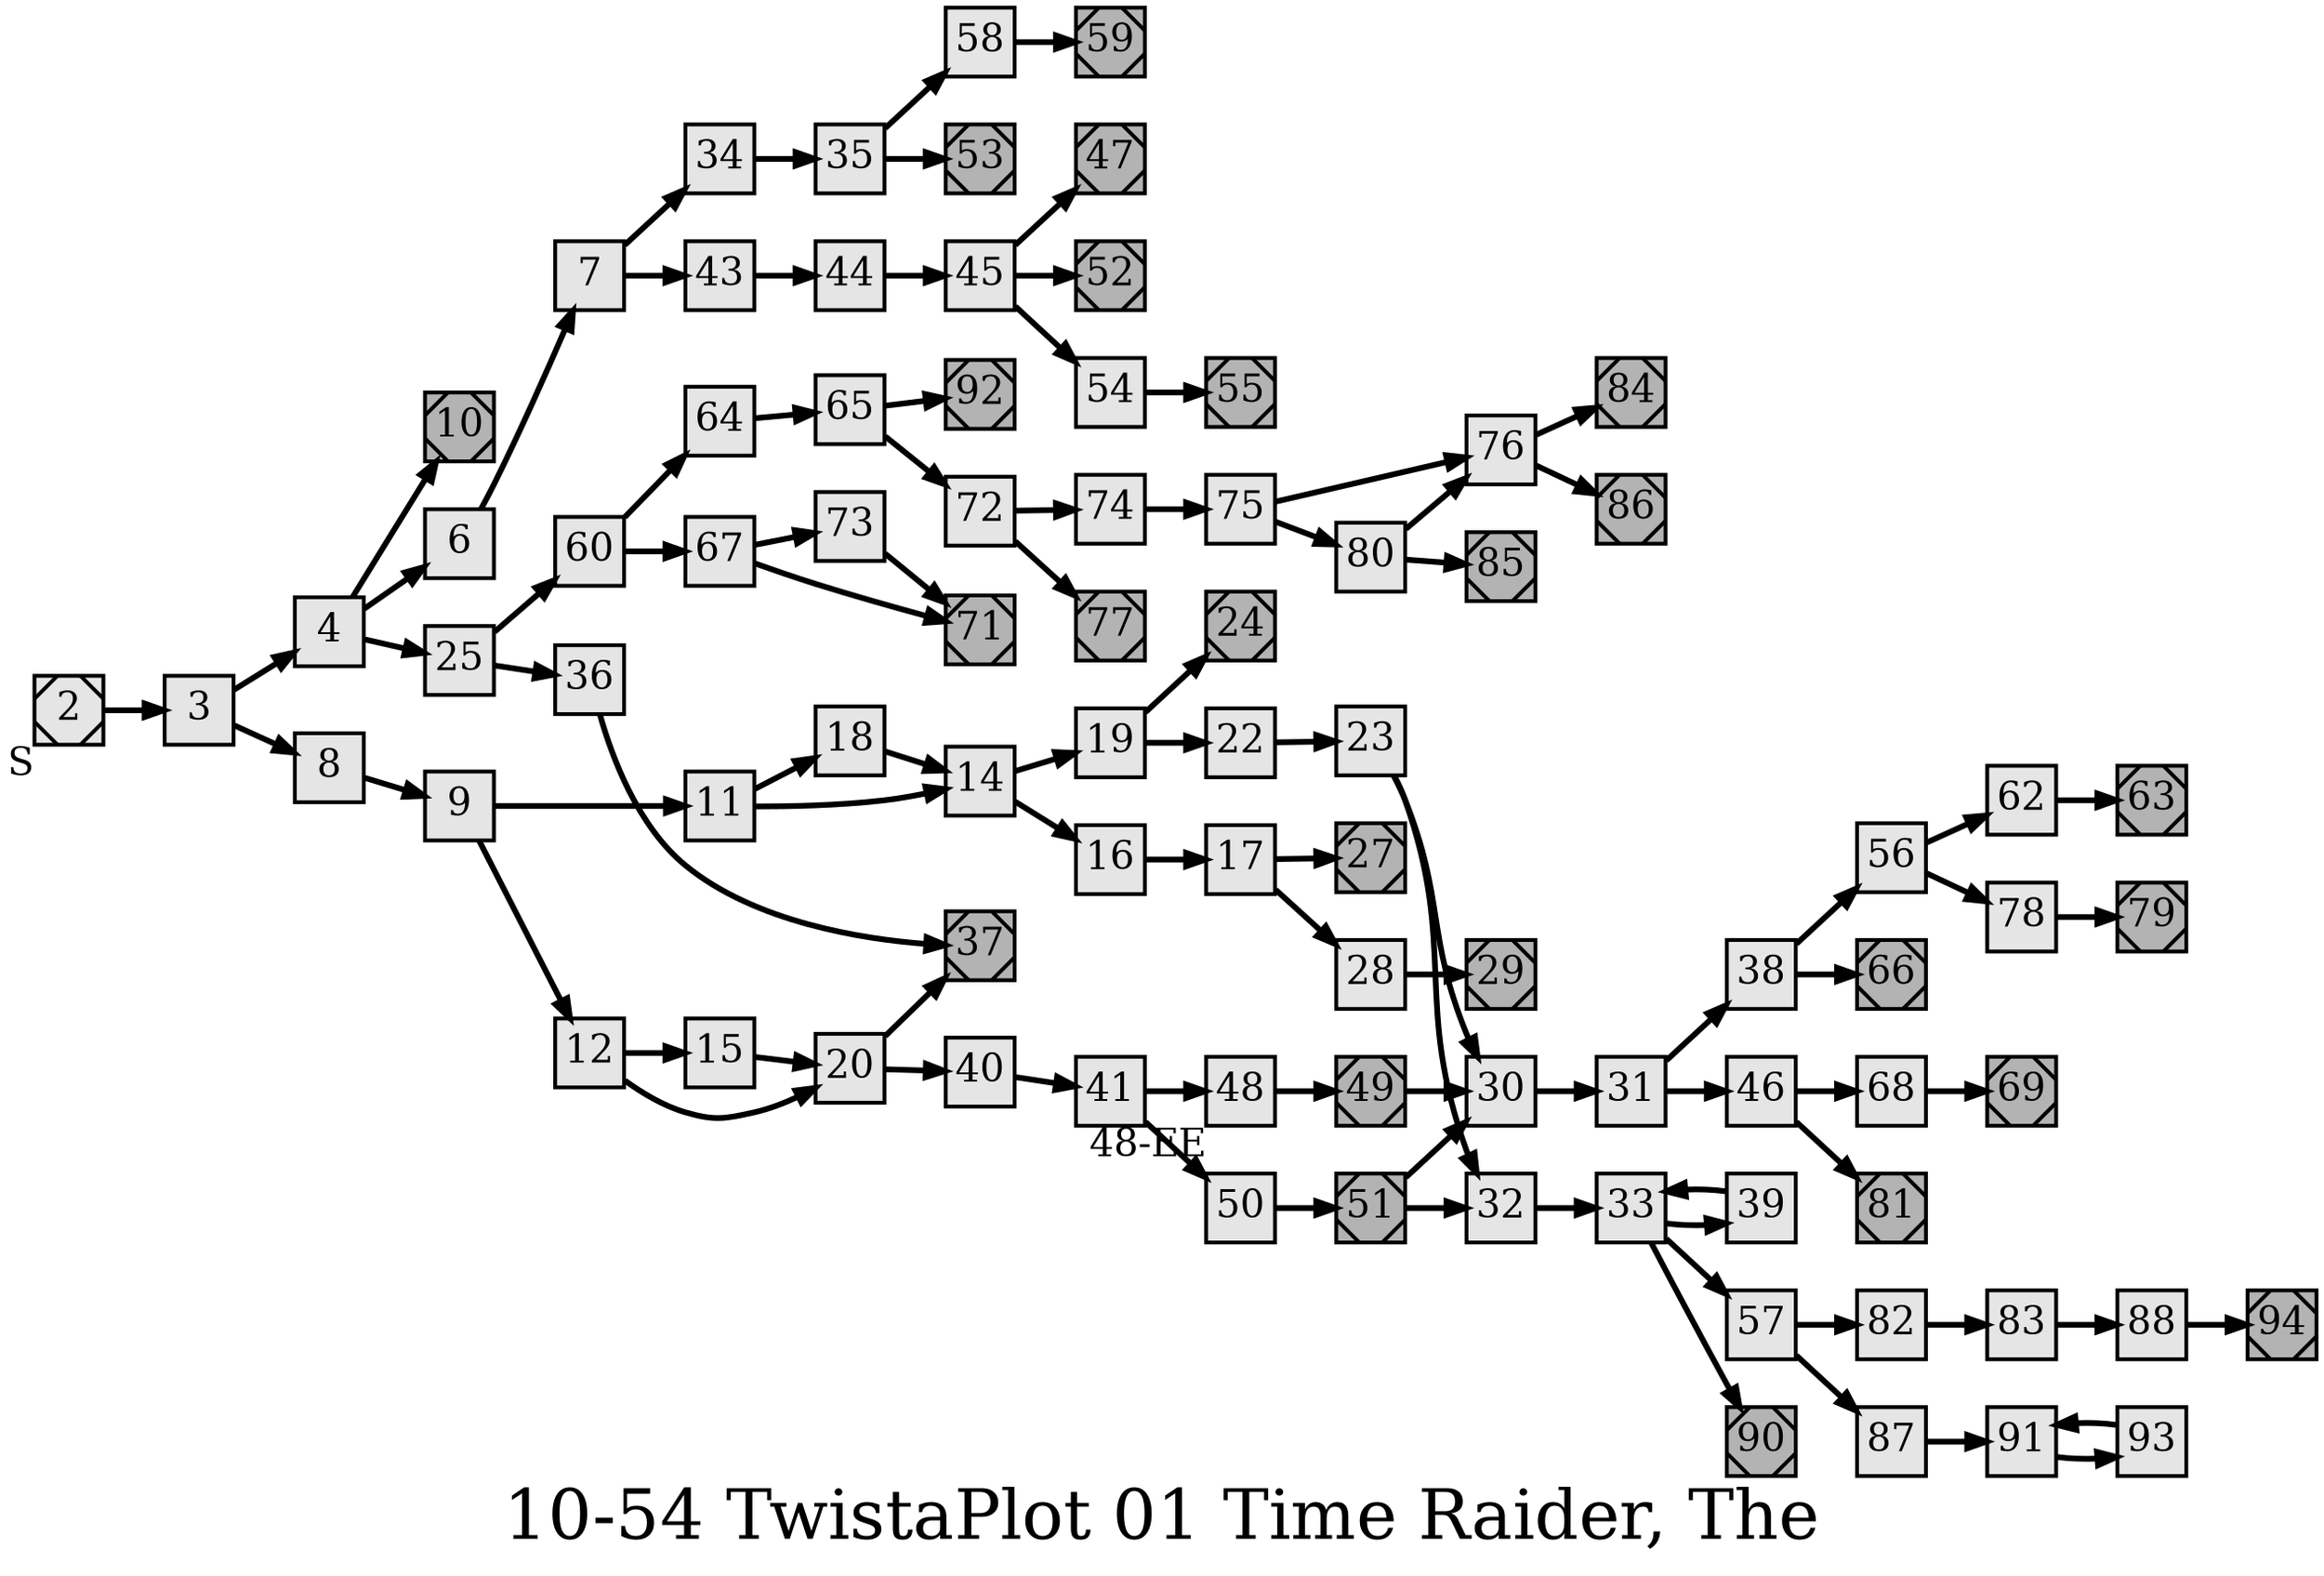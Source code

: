 digraph g{
  graph [ label="10-54 TwistaPlot 01 Time Raider, The" rankdir=LR, ordering=out, fontsize=36, nodesep="0.35", ranksep="0.45"];
  node  [shape=rect, penwidth=2, fontsize=20, style=filled, fillcolor=grey90, margin="0,0", labelfloat=true, regular=true, fixedsize=true];
  edge  [labelfloat=true, penwidth=3, fontsize=12];
  // 10-54 TwistaPlot 01 The Time Raider;
  // Jeremy Douglass;
  // 2017-08-18;
  // 1:09 - 1:37;
  
  // This book uses page numbers for references.;
  
  2	[ xlabel="S", shape=Msquare, fontsize=20 ];
  2 -> 3;
  3 -> 4;
  3 -> 8;
  4 -> 10;
  4 -> 6;
  4 -> 25;
  6 -> 7;
  7 -> 34;
  7 -> 43;
  8 -> 9;
  9 -> 11;
  9 -> 12;
  10	[ xlabel="E", shape=Msquare, fontsize=20, fillcolor=grey70, xlabel="" ];
  11 -> 18;
  11 -> 14;
  12 -> 15;
  12 -> 20;
  14 -> 19;
  14 -> 16;
  15 -> 20;
  16 -> 17;
  17 -> 27;
  17 -> 28;
  18 -> 14;
  19 -> 24;
  19 -> 22;
  20 -> 37;
  20 -> 40;
  22 -> 23;
  23 -> 30;
  23 -> 32;
  24	[ xlabel="E", shape=Msquare, fontsize=20, fillcolor=grey70, xlabel="" ];
  25 -> 60;
  25 -> 36;
  27	[ xlabel="E", shape=Msquare, fontsize=20, fillcolor=grey70, xlabel="" ];
  28 -> 29;
  29	[ xlabel="E", shape=Msquare, fontsize=20, fillcolor=grey70, xlabel="" ];
  30 -> 31;
  31 -> 38;
  31 -> 46;
  32 -> 33;
  33 -> 39;
  33 -> 57;
  33 -> 90;
  34 -> 35;
  35 -> 58;
  35 -> 53;
  36 -> 37;
  37	[ xlabel="E", shape=Msquare, fontsize=20, fillcolor=grey70, xlabel="" ];
  38 -> 56;
  38 -> 66;
  39 -> 33;
  40 -> 41;
  41 -> 48;
  41 -> 50;
  43 -> 44;
  44 -> 45;
  45 -> 47;
  45 -> 52;
  45 -> 54;
  46 -> 68;
  46 -> 81;
  47	[ xlabel="E", shape=Msquare, fontsize=20, fillcolor=grey70, xlabel="" ];
  48	[ xlabel="48-EE" ];
  48 -> 49;
  49	[ xlabel="E", shape=Msquare, fontsize=20, fillcolor=grey70, xlabel="" ];
  49 -> 30;
  50 -> 51;
  51	[ xlabel="E", shape=Msquare, fontsize=20, fillcolor=grey70, xlabel="" ];
  51 -> 30;
  51 -> 32;
  52	[ xlabel="E", shape=Msquare, fontsize=20, fillcolor=grey70, xlabel="" ];
  53	[ xlabel="E", shape=Msquare, fontsize=20, fillcolor=grey70, xlabel="" ];
  54 -> 55;
  55	[ xlabel="E", shape=Msquare, fontsize=20, fillcolor=grey70, xlabel="" ];
  56 -> 62;
  56 -> 78;
  57 -> 82;
  57 -> 87;
  58 -> 59;
  59	[ xlabel="E", shape=Msquare, fontsize=20, fillcolor=grey70, xlabel="" ];
  60 -> 64;
  60 -> 67;
  62 -> 63;
  63	[ xlabel="E", shape=Msquare, fontsize=20, fillcolor=grey70, xlabel="" ];
  64 -> 65;
  65 -> 92;
  65 -> 72;
  66	[ xlabel="E", shape=Msquare, fontsize=20, fillcolor=grey70, xlabel="" ];
  67 -> 73;
  67 -> 71;
  68 -> 69;
  69	[ xlabel="E", shape=Msquare, fontsize=20, fillcolor=grey70, xlabel="" ];
  71	[ xlabel="E", shape=Msquare, fontsize=20, fillcolor=grey70, xlabel="" ];
  72 -> 74;
  72 -> 77;
  73 -> 71;
  74 -> 75;
  75 -> 76;
  75 -> 80;
  76 -> 84;
  76 -> 86;
  77	[ xlabel="E", shape=Msquare, fontsize=20, fillcolor=grey70, xlabel="" ];
  78 -> 79;
  79	[ xlabel="E", shape=Msquare, fontsize=20, fillcolor=grey70, xlabel="" ];
  80 -> 76;
  80 -> 85;
  81	[ xlabel="E", shape=Msquare, fontsize=20, fillcolor=grey70, xlabel="" ];
  82 -> 83;
  83 -> 88;
  84	[ xlabel="E", shape=Msquare, fontsize=20, fillcolor=grey70, xlabel="" ];
  85	[ xlabel="E", shape=Msquare, fontsize=20, fillcolor=grey70, xlabel="" ];
  86	[ xlabel="E", shape=Msquare, fontsize=20, fillcolor=grey70, xlabel="" ];
  87 -> 91;
  88 -> 94;
  90	[ xlabel="E", shape=Msquare, fontsize=20, fillcolor=grey70, xlabel="" ];
  91 -> 93;
  92	[ xlabel="E", shape=Msquare, fontsize=20, fillcolor=grey70, xlabel="" ];
  93 -> 91;
  94	[ xlabel="E", shape=Msquare, fontsize=20, fillcolor=grey70, xlabel="" ];
}

